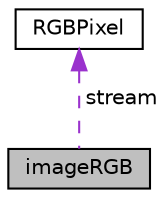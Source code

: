 digraph "imageRGB"
{
  edge [fontname="Helvetica",fontsize="10",labelfontname="Helvetica",labelfontsize="10"];
  node [fontname="Helvetica",fontsize="10",shape=record];
  Node1 [label="imageRGB",height=0.2,width=0.4,color="black", fillcolor="grey75", style="filled", fontcolor="black"];
  Node2 -> Node1 [dir="back",color="darkorchid3",fontsize="10",style="dashed",label=" stream" ,fontname="Helvetica"];
  Node2 [label="RGBPixel",height=0.2,width=0.4,color="black", fillcolor="white", style="filled",URL="$structRGBPixel.html",tooltip="struct to represent each pixel from a RGB image, with its components: red, green and blue ..."];
}
